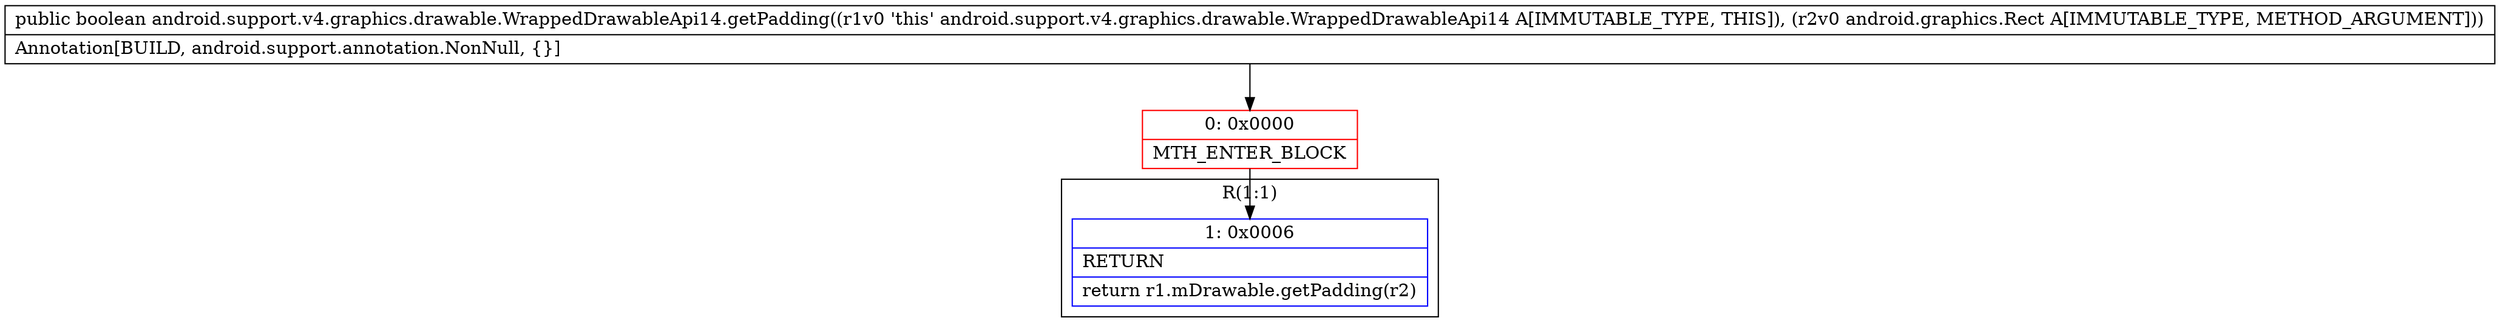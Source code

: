 digraph "CFG forandroid.support.v4.graphics.drawable.WrappedDrawableApi14.getPadding(Landroid\/graphics\/Rect;)Z" {
subgraph cluster_Region_1589927131 {
label = "R(1:1)";
node [shape=record,color=blue];
Node_1 [shape=record,label="{1\:\ 0x0006|RETURN\l|return r1.mDrawable.getPadding(r2)\l}"];
}
Node_0 [shape=record,color=red,label="{0\:\ 0x0000|MTH_ENTER_BLOCK\l}"];
MethodNode[shape=record,label="{public boolean android.support.v4.graphics.drawable.WrappedDrawableApi14.getPadding((r1v0 'this' android.support.v4.graphics.drawable.WrappedDrawableApi14 A[IMMUTABLE_TYPE, THIS]), (r2v0 android.graphics.Rect A[IMMUTABLE_TYPE, METHOD_ARGUMENT]))  | Annotation[BUILD, android.support.annotation.NonNull, \{\}]\l}"];
MethodNode -> Node_0;
Node_0 -> Node_1;
}

